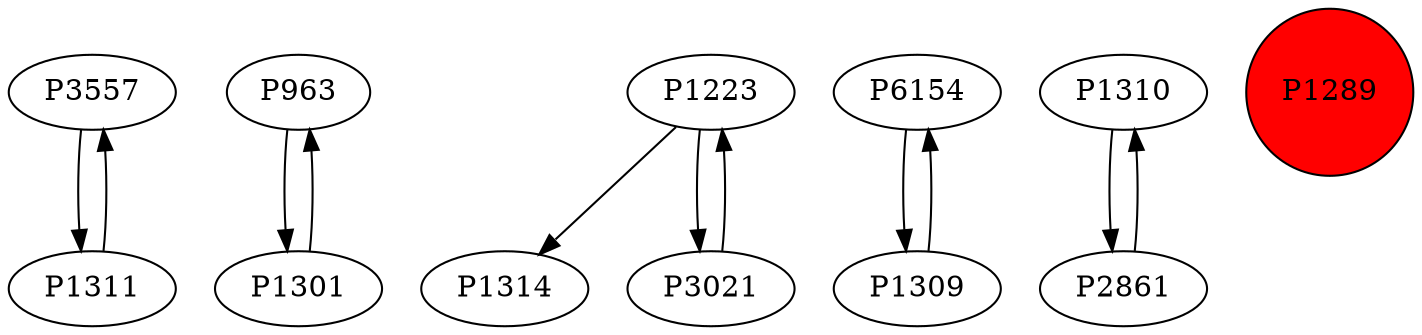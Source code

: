 digraph {
	P3557 -> P1311
	P963 -> P1301
	P1301 -> P963
	P1223 -> P1314
	P1311 -> P3557
	P6154 -> P1309
	P1309 -> P6154
	P1310 -> P2861
	P2861 -> P1310
	P1223 -> P3021
	P3021 -> P1223
	P1289 [shape=circle]
	P1289 [style=filled]
	P1289 [fillcolor=red]
}
